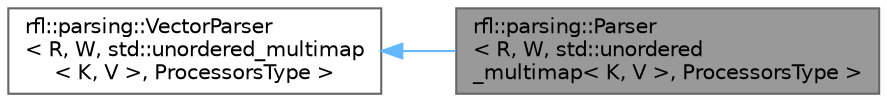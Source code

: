 digraph "rfl::parsing::Parser&lt; R, W, std::unordered_multimap&lt; K, V &gt;, ProcessorsType &gt;"
{
 // LATEX_PDF_SIZE
  bgcolor="transparent";
  edge [fontname=Helvetica,fontsize=10,labelfontname=Helvetica,labelfontsize=10];
  node [fontname=Helvetica,fontsize=10,shape=box,height=0.2,width=0.4];
  rankdir="LR";
  Node1 [id="Node000001",label="rfl::parsing::Parser\l\< R, W, std::unordered\l_multimap\< K, V \>, ProcessorsType \>",height=0.2,width=0.4,color="gray40", fillcolor="grey60", style="filled", fontcolor="black",tooltip=" "];
  Node2 -> Node1 [id="edge2_Node000001_Node000002",dir="back",color="steelblue1",style="solid",tooltip=" "];
  Node2 [id="Node000002",label="rfl::parsing::VectorParser\l\< R, W, std::unordered_multimap\l\< K, V \>, ProcessorsType \>",height=0.2,width=0.4,color="gray40", fillcolor="white", style="filled",URL="$structrfl_1_1parsing_1_1_vector_parser.html",tooltip=" "];
}

